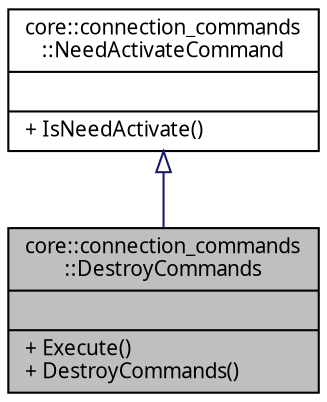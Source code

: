 digraph "core::connection_commands::DestroyCommands"
{
 // INTERACTIVE_SVG=YES
  edge [fontname="Verdana",fontsize="10",labelfontname="Verdana",labelfontsize="10"];
  node [fontname="Verdana",fontsize="10",shape=record];
  Node1 [label="{core::connection_commands\l::DestroyCommands\n||+ Execute()\l+ DestroyCommands()\l}",height=0.2,width=0.4,color="black", fillcolor="grey75", style="filled", fontcolor="black"];
  Node2 -> Node1 [dir="back",color="midnightblue",fontsize="10",style="solid",arrowtail="onormal",fontname="Verdana"];
  Node2 [label="{core::connection_commands\l::NeedActivateCommand\n||+ IsNeedActivate()\l}",height=0.2,width=0.4,color="black", fillcolor="white", style="filled",URL="$classcore_1_1connection__commands_1_1_need_activate_command.html",tooltip="Класс входит в Проект ConnectionCommands   Базовый класс команды, обеспечивающих проверку неоходимост..."];
}
